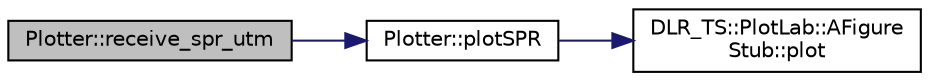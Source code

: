 digraph "Plotter::receive_spr_utm"
{
 // LATEX_PDF_SIZE
  edge [fontname="Helvetica",fontsize="10",labelfontname="Helvetica",labelfontsize="10"];
  node [fontname="Helvetica",fontsize="10",shape=record];
  rankdir="LR";
  Node1 [label="Plotter::receive_spr_utm",height=0.2,width=0.4,color="black", fillcolor="grey75", style="filled", fontcolor="black",tooltip=" "];
  Node1 -> Node2 [color="midnightblue",fontsize="10",style="solid",fontname="Helvetica"];
  Node2 [label="Plotter::plotSPR",height=0.2,width=0.4,color="black", fillcolor="white", style="filled",URL="$classPlotter.html#ad410199b48fb1577f5e8169d53321534",tooltip=" "];
  Node2 -> Node3 [color="midnightblue",fontsize="10",style="solid",fontname="Helvetica"];
  Node3 [label="DLR_TS::PlotLab::AFigure\lStub::plot",height=0.2,width=0.4,color="black", fillcolor="white", style="filled",URL="$classDLR__TS_1_1PlotLab_1_1AFigureStub.html#accf20dccb771d2bad1fec053e187a327",tooltip=" "];
}
